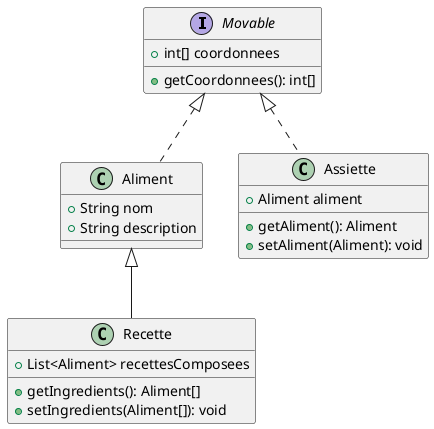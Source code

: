 @startuml
'https://plantuml.com/sequence-diagram


interface Movable {
    + int[] coordonnees
    + getCoordonnees(): int[]
}

class Aliment implements Movable {
    + String nom
    + String description
}

class Assiette implements Movable {
    + Aliment aliment
    + getAliment(): Aliment
    + setAliment(Aliment): void
}

class Recette extends Aliment {
    + List<Aliment> recettesComposees
    + getIngredients(): Aliment[]
    + setIngredients(Aliment[]): void
}

@enduml